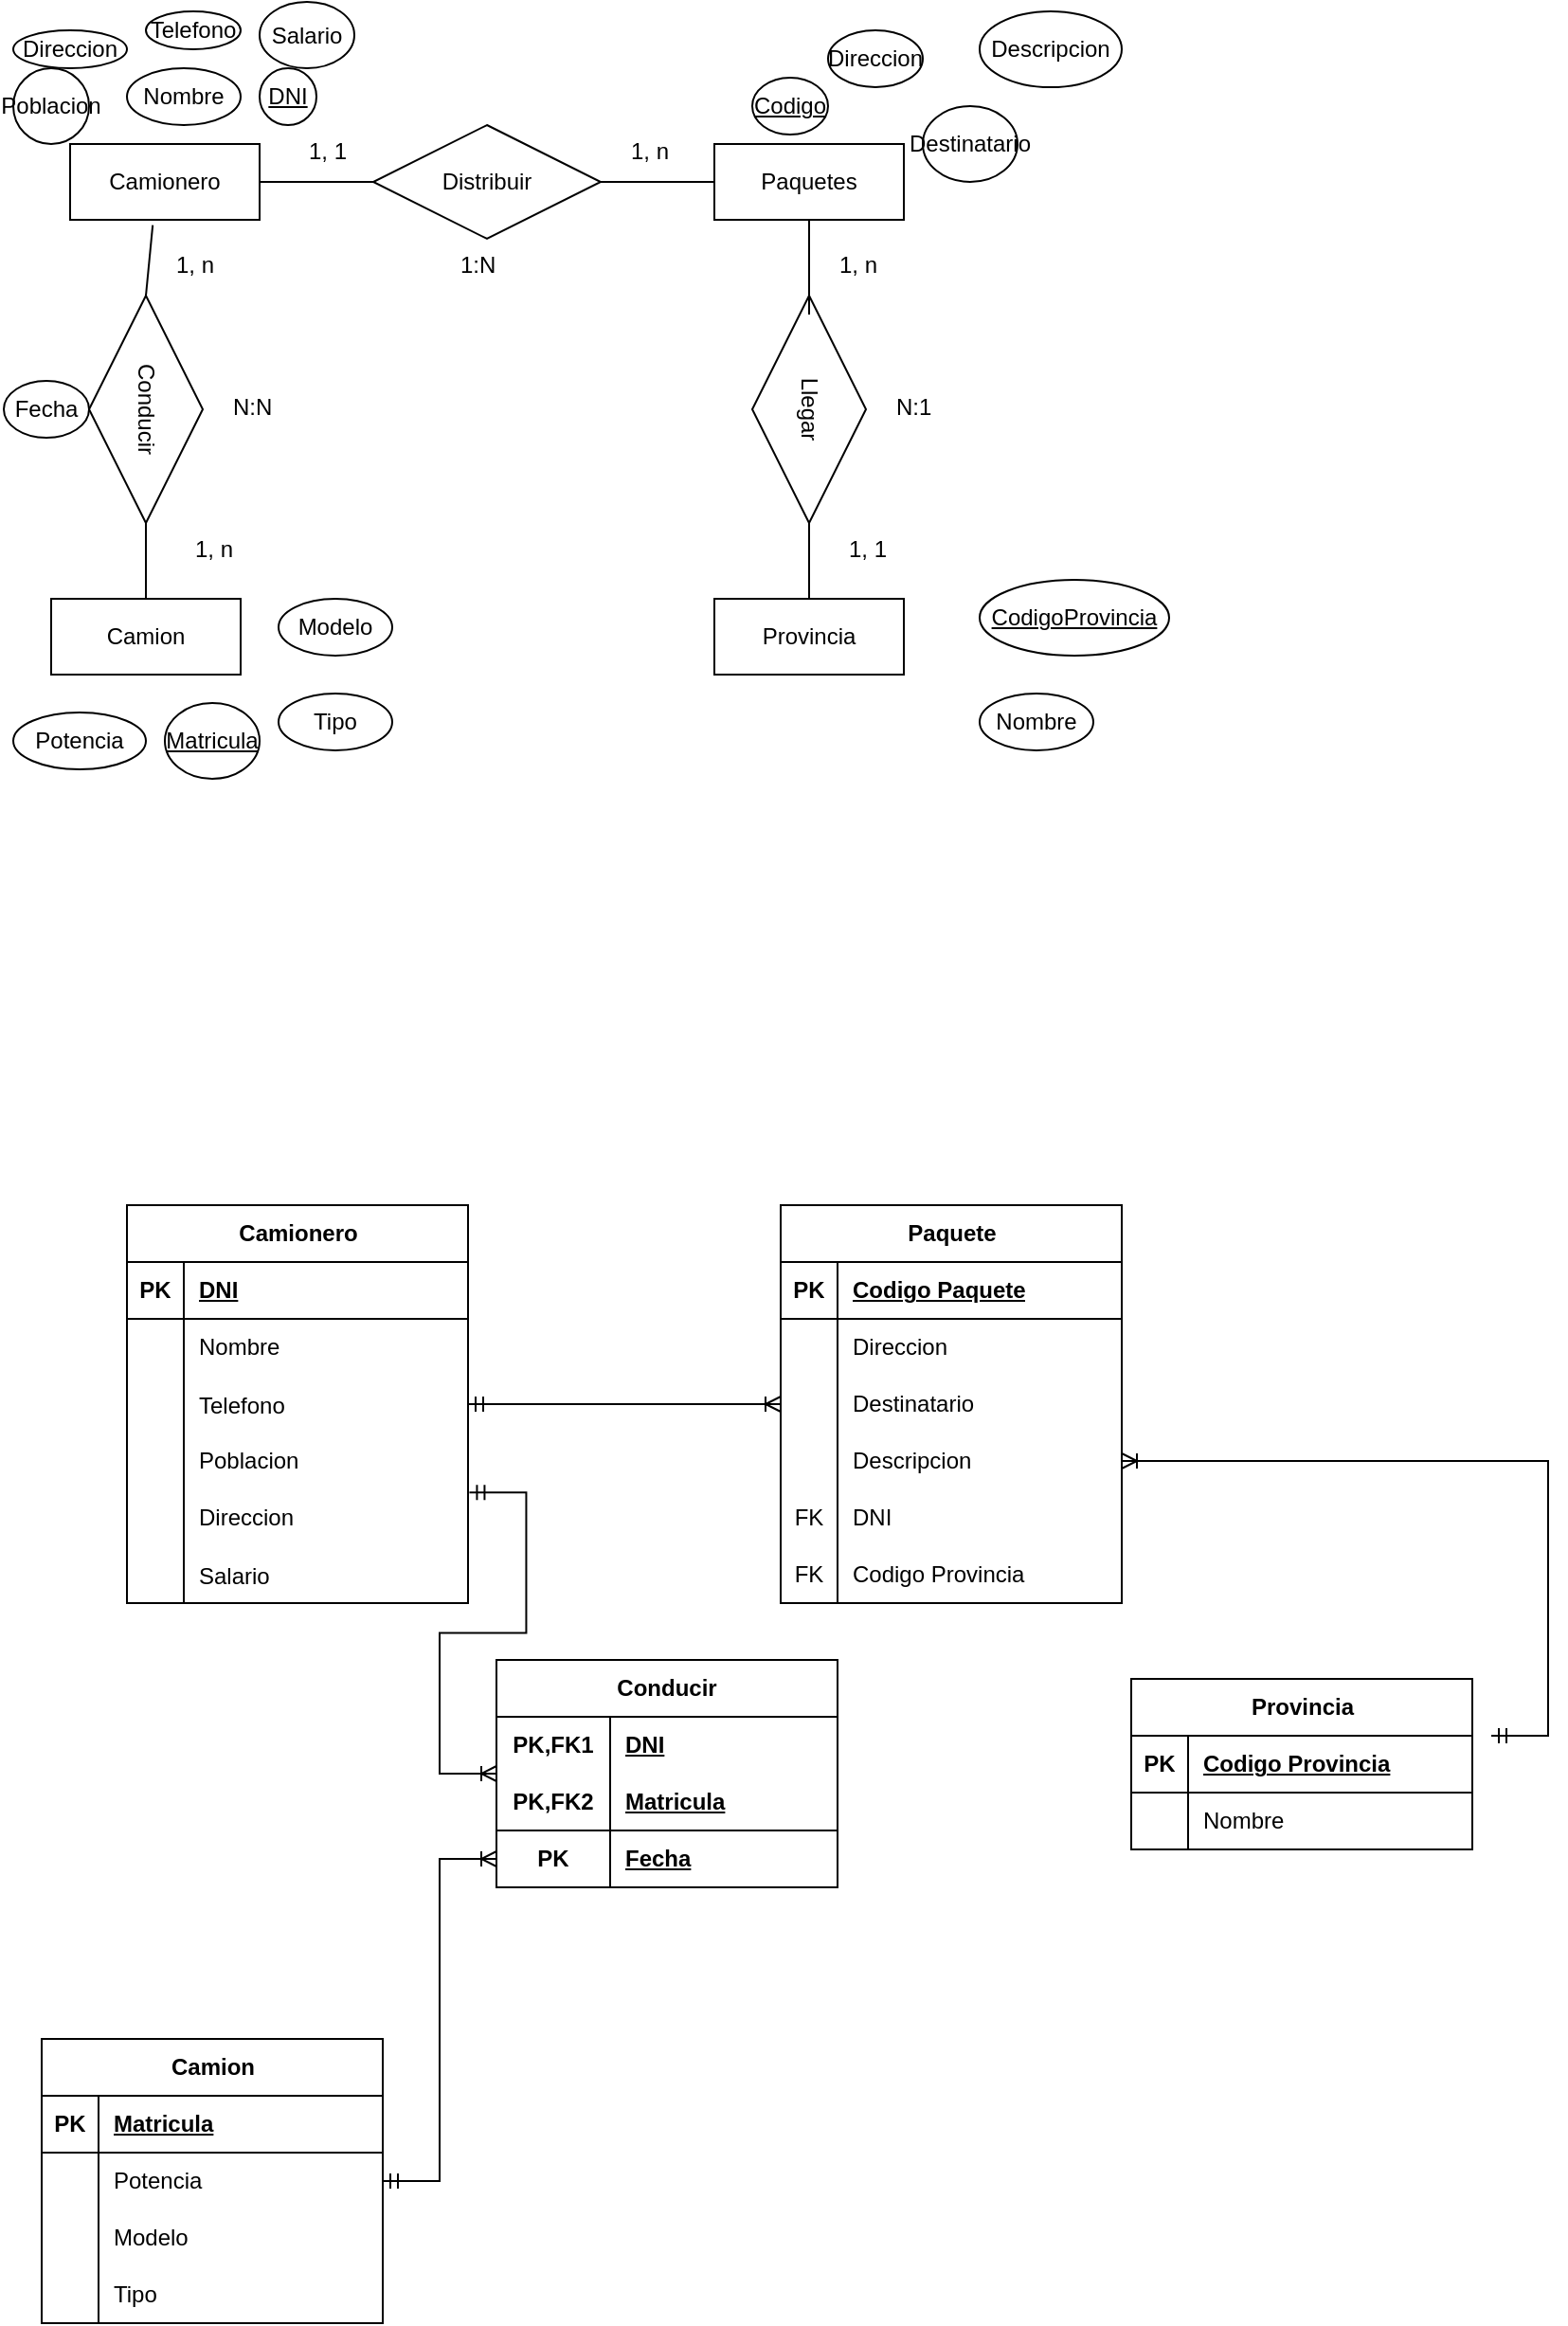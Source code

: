 <mxfile version="23.1.1" type="google">
  <diagram id="R2lEEEUBdFMjLlhIrx00" name="Page-1">
    <mxGraphModel grid="1" page="1" gridSize="10" guides="1" tooltips="1" connect="1" arrows="1" fold="1" pageScale="1" pageWidth="850" pageHeight="1100" math="0" shadow="0" extFonts="Permanent Marker^https://fonts.googleapis.com/css?family=Permanent+Marker">
      <root>
        <mxCell id="0" />
        <mxCell id="1" parent="0" />
        <mxCell id="IZcliog6JKLL8N3sN6mH-1" value="Camionero" style="whiteSpace=wrap;html=1;align=center;" vertex="1" parent="1">
          <mxGeometry x="40" y="80" width="100" height="40" as="geometry" />
        </mxCell>
        <mxCell id="IZcliog6JKLL8N3sN6mH-2" value="DNI" style="ellipse;whiteSpace=wrap;html=1;align=center;fontStyle=4;" vertex="1" parent="1">
          <mxGeometry x="140" y="40" width="30" height="30" as="geometry" />
        </mxCell>
        <mxCell id="IZcliog6JKLL8N3sN6mH-3" value="Nombre" style="ellipse;whiteSpace=wrap;html=1;align=center;" vertex="1" parent="1">
          <mxGeometry x="70" y="40" width="60" height="30" as="geometry" />
        </mxCell>
        <mxCell id="IZcliog6JKLL8N3sN6mH-5" value="Telefono" style="ellipse;whiteSpace=wrap;html=1;align=center;" vertex="1" parent="1">
          <mxGeometry x="80" y="10" width="50" height="20" as="geometry" />
        </mxCell>
        <mxCell id="IZcliog6JKLL8N3sN6mH-6" value="Direccion" style="ellipse;whiteSpace=wrap;html=1;align=center;" vertex="1" parent="1">
          <mxGeometry x="10" y="20" width="60" height="20" as="geometry" />
        </mxCell>
        <mxCell id="IZcliog6JKLL8N3sN6mH-7" value="Salario" style="ellipse;whiteSpace=wrap;html=1;align=center;" vertex="1" parent="1">
          <mxGeometry x="140" y="5" width="50" height="35" as="geometry" />
        </mxCell>
        <mxCell id="IZcliog6JKLL8N3sN6mH-8" value="Poblacion" style="ellipse;whiteSpace=wrap;html=1;align=center;" vertex="1" parent="1">
          <mxGeometry x="10" y="40" width="40" height="40" as="geometry" />
        </mxCell>
        <mxCell id="IZcliog6JKLL8N3sN6mH-9" value="Distribuir" style="shape=rhombus;perimeter=rhombusPerimeter;whiteSpace=wrap;html=1;align=center;" vertex="1" parent="1">
          <mxGeometry x="200" y="70" width="120" height="60" as="geometry" />
        </mxCell>
        <mxCell id="IZcliog6JKLL8N3sN6mH-10" value="Paquetes" style="whiteSpace=wrap;html=1;align=center;" vertex="1" parent="1">
          <mxGeometry x="380" y="80" width="100" height="40" as="geometry" />
        </mxCell>
        <mxCell id="IZcliog6JKLL8N3sN6mH-11" value="" style="endArrow=none;html=1;rounded=0;" edge="1" parent="1">
          <mxGeometry relative="1" as="geometry">
            <mxPoint x="140" y="100" as="sourcePoint" />
            <mxPoint x="200" y="100" as="targetPoint" />
          </mxGeometry>
        </mxCell>
        <mxCell id="IZcliog6JKLL8N3sN6mH-13" value="Descripcion" style="ellipse;whiteSpace=wrap;html=1;align=center;" vertex="1" parent="1">
          <mxGeometry x="520" y="10" width="75" height="40" as="geometry" />
        </mxCell>
        <mxCell id="IZcliog6JKLL8N3sN6mH-14" value="Codigo" style="ellipse;whiteSpace=wrap;html=1;align=center;fontStyle=4;" vertex="1" parent="1">
          <mxGeometry x="400" y="45" width="40" height="30" as="geometry" />
        </mxCell>
        <mxCell id="IZcliog6JKLL8N3sN6mH-15" value="Destinatario" style="ellipse;whiteSpace=wrap;html=1;align=center;" vertex="1" parent="1">
          <mxGeometry x="490" y="60" width="50" height="40" as="geometry" />
        </mxCell>
        <mxCell id="IZcliog6JKLL8N3sN6mH-16" value="Direccion" style="ellipse;whiteSpace=wrap;html=1;align=center;" vertex="1" parent="1">
          <mxGeometry x="440" y="20" width="50" height="30" as="geometry" />
        </mxCell>
        <mxCell id="IZcliog6JKLL8N3sN6mH-18" value="" style="endArrow=none;html=1;rounded=0;" edge="1" parent="1">
          <mxGeometry relative="1" as="geometry">
            <mxPoint x="320" y="100" as="sourcePoint" />
            <mxPoint x="380" y="100" as="targetPoint" />
          </mxGeometry>
        </mxCell>
        <mxCell id="IZcliog6JKLL8N3sN6mH-19" value="1, n" style="text;strokeColor=none;fillColor=none;spacingLeft=4;spacingRight=4;overflow=hidden;rotatable=0;points=[[0,0.5],[1,0.5]];portConstraint=eastwest;fontSize=12;whiteSpace=wrap;html=1;" vertex="1" parent="1">
          <mxGeometry x="330" y="70" width="40" height="30" as="geometry" />
        </mxCell>
        <mxCell id="IZcliog6JKLL8N3sN6mH-20" value="1, 1" style="text;strokeColor=none;fillColor=none;spacingLeft=4;spacingRight=4;overflow=hidden;rotatable=0;points=[[0,0.5],[1,0.5]];portConstraint=eastwest;fontSize=12;whiteSpace=wrap;html=1;" vertex="1" parent="1">
          <mxGeometry x="160" y="70" width="40" height="30" as="geometry" />
        </mxCell>
        <mxCell id="IZcliog6JKLL8N3sN6mH-21" value="1:N" style="text;strokeColor=none;fillColor=none;spacingLeft=4;spacingRight=4;overflow=hidden;rotatable=0;points=[[0,0.5],[1,0.5]];portConstraint=eastwest;fontSize=12;whiteSpace=wrap;html=1;" vertex="1" parent="1">
          <mxGeometry x="240" y="130" width="40" height="30" as="geometry" />
        </mxCell>
        <mxCell id="IZcliog6JKLL8N3sN6mH-22" value="Provincia" style="whiteSpace=wrap;html=1;align=center;" vertex="1" parent="1">
          <mxGeometry x="380" y="320" width="100" height="40" as="geometry" />
        </mxCell>
        <mxCell id="IZcliog6JKLL8N3sN6mH-24" value="Llegar" style="shape=rhombus;perimeter=rhombusPerimeter;whiteSpace=wrap;html=1;align=center;rotation=90;" vertex="1" parent="1">
          <mxGeometry x="370" y="190" width="120" height="60" as="geometry" />
        </mxCell>
        <mxCell id="IZcliog6JKLL8N3sN6mH-25" value="CodigoProvincia" style="ellipse;whiteSpace=wrap;html=1;align=center;fontStyle=4;" vertex="1" parent="1">
          <mxGeometry x="520" y="310" width="100" height="40" as="geometry" />
        </mxCell>
        <mxCell id="IZcliog6JKLL8N3sN6mH-26" value="Nombre" style="ellipse;whiteSpace=wrap;html=1;align=center;" vertex="1" parent="1">
          <mxGeometry x="520" y="370" width="60" height="30" as="geometry" />
        </mxCell>
        <mxCell id="IZcliog6JKLL8N3sN6mH-27" value="" style="endArrow=none;html=1;rounded=0;exitX=0.5;exitY=1;exitDx=0;exitDy=0;entryX=0.083;entryY=0.5;entryDx=0;entryDy=0;entryPerimeter=0;" edge="1" parent="1" source="IZcliog6JKLL8N3sN6mH-10" target="IZcliog6JKLL8N3sN6mH-24">
          <mxGeometry relative="1" as="geometry">
            <mxPoint x="330" y="150" as="sourcePoint" />
            <mxPoint x="490" y="150" as="targetPoint" />
          </mxGeometry>
        </mxCell>
        <mxCell id="IZcliog6JKLL8N3sN6mH-28" value="" style="endArrow=none;html=1;rounded=0;exitX=1;exitY=0.5;exitDx=0;exitDy=0;entryX=0.5;entryY=0;entryDx=0;entryDy=0;" edge="1" parent="1" source="IZcliog6JKLL8N3sN6mH-24" target="IZcliog6JKLL8N3sN6mH-22">
          <mxGeometry relative="1" as="geometry">
            <mxPoint x="330" y="290" as="sourcePoint" />
            <mxPoint x="490" y="290" as="targetPoint" />
          </mxGeometry>
        </mxCell>
        <mxCell id="IZcliog6JKLL8N3sN6mH-29" value="1, n" style="text;strokeColor=none;fillColor=none;spacingLeft=4;spacingRight=4;overflow=hidden;rotatable=0;points=[[0,0.5],[1,0.5]];portConstraint=eastwest;fontSize=12;whiteSpace=wrap;html=1;" vertex="1" parent="1">
          <mxGeometry x="440" y="130" width="40" height="30" as="geometry" />
        </mxCell>
        <mxCell id="IZcliog6JKLL8N3sN6mH-30" value="1, 1" style="text;strokeColor=none;fillColor=none;spacingLeft=4;spacingRight=4;overflow=hidden;rotatable=0;points=[[0,0.5],[1,0.5]];portConstraint=eastwest;fontSize=12;whiteSpace=wrap;html=1;" vertex="1" parent="1">
          <mxGeometry x="445" y="280" width="40" height="30" as="geometry" />
        </mxCell>
        <mxCell id="IZcliog6JKLL8N3sN6mH-31" value="N:1" style="text;strokeColor=none;fillColor=none;spacingLeft=4;spacingRight=4;overflow=hidden;rotatable=0;points=[[0,0.5],[1,0.5]];portConstraint=eastwest;fontSize=12;whiteSpace=wrap;html=1;" vertex="1" parent="1">
          <mxGeometry x="470" y="205" width="40" height="30" as="geometry" />
        </mxCell>
        <mxCell id="IZcliog6JKLL8N3sN6mH-32" value="Conducir" style="shape=rhombus;perimeter=rhombusPerimeter;whiteSpace=wrap;html=1;align=center;rotation=90;" vertex="1" parent="1">
          <mxGeometry x="20" y="190" width="120" height="60" as="geometry" />
        </mxCell>
        <mxCell id="IZcliog6JKLL8N3sN6mH-33" value="Camion" style="whiteSpace=wrap;html=1;align=center;" vertex="1" parent="1">
          <mxGeometry x="30" y="320" width="100" height="40" as="geometry" />
        </mxCell>
        <mxCell id="IZcliog6JKLL8N3sN6mH-34" value="" style="endArrow=none;html=1;rounded=0;entryX=0;entryY=0.5;entryDx=0;entryDy=0;exitX=0.436;exitY=1.07;exitDx=0;exitDy=0;exitPerimeter=0;" edge="1" parent="1" source="IZcliog6JKLL8N3sN6mH-1" target="IZcliog6JKLL8N3sN6mH-32">
          <mxGeometry relative="1" as="geometry">
            <mxPoint x="90" y="110" as="sourcePoint" />
            <mxPoint x="190" y="140" as="targetPoint" />
          </mxGeometry>
        </mxCell>
        <mxCell id="IZcliog6JKLL8N3sN6mH-35" value="1, n" style="text;strokeColor=none;fillColor=none;spacingLeft=4;spacingRight=4;overflow=hidden;rotatable=0;points=[[0,0.5],[1,0.5]];portConstraint=eastwest;fontSize=12;whiteSpace=wrap;html=1;" vertex="1" parent="1">
          <mxGeometry x="90" y="130" width="40" height="30" as="geometry" />
        </mxCell>
        <mxCell id="IZcliog6JKLL8N3sN6mH-36" value="" style="endArrow=none;html=1;rounded=0;entryX=0.5;entryY=0;entryDx=0;entryDy=0;" edge="1" parent="1" target="IZcliog6JKLL8N3sN6mH-33">
          <mxGeometry relative="1" as="geometry">
            <mxPoint x="80" y="280" as="sourcePoint" />
            <mxPoint x="240" y="280" as="targetPoint" />
          </mxGeometry>
        </mxCell>
        <mxCell id="IZcliog6JKLL8N3sN6mH-37" value="1, n" style="text;strokeColor=none;fillColor=none;spacingLeft=4;spacingRight=4;overflow=hidden;rotatable=0;points=[[0,0.5],[1,0.5]];portConstraint=eastwest;fontSize=12;whiteSpace=wrap;html=1;" vertex="1" parent="1">
          <mxGeometry x="100" y="280" width="40" height="30" as="geometry" />
        </mxCell>
        <mxCell id="IZcliog6JKLL8N3sN6mH-38" value="N:N" style="text;strokeColor=none;fillColor=none;spacingLeft=4;spacingRight=4;overflow=hidden;rotatable=0;points=[[0,0.5],[1,0.5]];portConstraint=eastwest;fontSize=12;whiteSpace=wrap;html=1;" vertex="1" parent="1">
          <mxGeometry x="120" y="205" width="40" height="30" as="geometry" />
        </mxCell>
        <mxCell id="IZcliog6JKLL8N3sN6mH-39" value="Modelo" style="ellipse;whiteSpace=wrap;html=1;align=center;" vertex="1" parent="1">
          <mxGeometry x="150" y="320" width="60" height="30" as="geometry" />
        </mxCell>
        <mxCell id="IZcliog6JKLL8N3sN6mH-40" value="Tipo" style="ellipse;whiteSpace=wrap;html=1;align=center;" vertex="1" parent="1">
          <mxGeometry x="150" y="370" width="60" height="30" as="geometry" />
        </mxCell>
        <mxCell id="IZcliog6JKLL8N3sN6mH-41" value="Potencia" style="ellipse;whiteSpace=wrap;html=1;align=center;" vertex="1" parent="1">
          <mxGeometry x="10" y="380" width="70" height="30" as="geometry" />
        </mxCell>
        <mxCell id="IZcliog6JKLL8N3sN6mH-42" value="Matricula" style="ellipse;whiteSpace=wrap;html=1;align=center;fontStyle=4;" vertex="1" parent="1">
          <mxGeometry x="90" y="375" width="50" height="40" as="geometry" />
        </mxCell>
        <mxCell id="IZcliog6JKLL8N3sN6mH-43" value="Camionero" style="shape=table;startSize=30;container=1;collapsible=1;childLayout=tableLayout;fixedRows=1;rowLines=0;fontStyle=1;align=center;resizeLast=1;html=1;" vertex="1" parent="1">
          <mxGeometry x="70" y="640" width="180" height="210" as="geometry" />
        </mxCell>
        <mxCell id="IZcliog6JKLL8N3sN6mH-44" value="" style="shape=tableRow;horizontal=0;startSize=0;swimlaneHead=0;swimlaneBody=0;fillColor=none;collapsible=0;dropTarget=0;points=[[0,0.5],[1,0.5]];portConstraint=eastwest;top=0;left=0;right=0;bottom=1;" vertex="1" parent="IZcliog6JKLL8N3sN6mH-43">
          <mxGeometry y="30" width="180" height="30" as="geometry" />
        </mxCell>
        <mxCell id="IZcliog6JKLL8N3sN6mH-45" value="PK" style="shape=partialRectangle;connectable=0;fillColor=none;top=0;left=0;bottom=0;right=0;fontStyle=1;overflow=hidden;whiteSpace=wrap;html=1;" vertex="1" parent="IZcliog6JKLL8N3sN6mH-44">
          <mxGeometry width="30" height="30" as="geometry">
            <mxRectangle width="30" height="30" as="alternateBounds" />
          </mxGeometry>
        </mxCell>
        <mxCell id="IZcliog6JKLL8N3sN6mH-46" value="DNI" style="shape=partialRectangle;connectable=0;fillColor=none;top=0;left=0;bottom=0;right=0;align=left;spacingLeft=6;fontStyle=5;overflow=hidden;whiteSpace=wrap;html=1;" vertex="1" parent="IZcliog6JKLL8N3sN6mH-44">
          <mxGeometry x="30" width="150" height="30" as="geometry">
            <mxRectangle width="150" height="30" as="alternateBounds" />
          </mxGeometry>
        </mxCell>
        <mxCell id="IZcliog6JKLL8N3sN6mH-47" value="" style="shape=tableRow;horizontal=0;startSize=0;swimlaneHead=0;swimlaneBody=0;fillColor=none;collapsible=0;dropTarget=0;points=[[0,0.5],[1,0.5]];portConstraint=eastwest;top=0;left=0;right=0;bottom=0;" vertex="1" parent="IZcliog6JKLL8N3sN6mH-43">
          <mxGeometry y="60" width="180" height="30" as="geometry" />
        </mxCell>
        <mxCell id="IZcliog6JKLL8N3sN6mH-48" value="" style="shape=partialRectangle;connectable=0;fillColor=none;top=0;left=0;bottom=0;right=0;editable=1;overflow=hidden;whiteSpace=wrap;html=1;" vertex="1" parent="IZcliog6JKLL8N3sN6mH-47">
          <mxGeometry width="30" height="30" as="geometry">
            <mxRectangle width="30" height="30" as="alternateBounds" />
          </mxGeometry>
        </mxCell>
        <mxCell id="IZcliog6JKLL8N3sN6mH-49" value="Nombre" style="shape=partialRectangle;connectable=0;fillColor=none;top=0;left=0;bottom=0;right=0;align=left;spacingLeft=6;overflow=hidden;whiteSpace=wrap;html=1;" vertex="1" parent="IZcliog6JKLL8N3sN6mH-47">
          <mxGeometry x="30" width="150" height="30" as="geometry">
            <mxRectangle width="150" height="30" as="alternateBounds" />
          </mxGeometry>
        </mxCell>
        <mxCell id="IZcliog6JKLL8N3sN6mH-56" value="" style="shape=tableRow;horizontal=0;startSize=0;swimlaneHead=0;swimlaneBody=0;fillColor=none;collapsible=0;dropTarget=0;points=[[0,0.5],[1,0.5]];portConstraint=eastwest;top=0;left=0;right=0;bottom=0;" vertex="1" parent="IZcliog6JKLL8N3sN6mH-43">
          <mxGeometry y="90" width="180" height="30" as="geometry" />
        </mxCell>
        <mxCell id="IZcliog6JKLL8N3sN6mH-57" value="" style="shape=partialRectangle;connectable=0;fillColor=none;top=0;left=0;bottom=0;right=0;editable=1;overflow=hidden;" vertex="1" parent="IZcliog6JKLL8N3sN6mH-56">
          <mxGeometry width="30" height="30" as="geometry">
            <mxRectangle width="30" height="30" as="alternateBounds" />
          </mxGeometry>
        </mxCell>
        <mxCell id="IZcliog6JKLL8N3sN6mH-58" value="Telefono" style="shape=partialRectangle;connectable=0;fillColor=none;top=0;left=0;bottom=0;right=0;align=left;spacingLeft=6;overflow=hidden;" vertex="1" parent="IZcliog6JKLL8N3sN6mH-56">
          <mxGeometry x="30" width="150" height="30" as="geometry">
            <mxRectangle width="150" height="30" as="alternateBounds" />
          </mxGeometry>
        </mxCell>
        <mxCell id="IZcliog6JKLL8N3sN6mH-50" value="" style="shape=tableRow;horizontal=0;startSize=0;swimlaneHead=0;swimlaneBody=0;fillColor=none;collapsible=0;dropTarget=0;points=[[0,0.5],[1,0.5]];portConstraint=eastwest;top=0;left=0;right=0;bottom=0;" vertex="1" parent="IZcliog6JKLL8N3sN6mH-43">
          <mxGeometry y="120" width="180" height="30" as="geometry" />
        </mxCell>
        <mxCell id="IZcliog6JKLL8N3sN6mH-51" value="" style="shape=partialRectangle;connectable=0;fillColor=none;top=0;left=0;bottom=0;right=0;editable=1;overflow=hidden;whiteSpace=wrap;html=1;" vertex="1" parent="IZcliog6JKLL8N3sN6mH-50">
          <mxGeometry width="30" height="30" as="geometry">
            <mxRectangle width="30" height="30" as="alternateBounds" />
          </mxGeometry>
        </mxCell>
        <mxCell id="IZcliog6JKLL8N3sN6mH-52" value="Poblacion" style="shape=partialRectangle;connectable=0;fillColor=none;top=0;left=0;bottom=0;right=0;align=left;spacingLeft=6;overflow=hidden;whiteSpace=wrap;html=1;" vertex="1" parent="IZcliog6JKLL8N3sN6mH-50">
          <mxGeometry x="30" width="150" height="30" as="geometry">
            <mxRectangle width="150" height="30" as="alternateBounds" />
          </mxGeometry>
        </mxCell>
        <mxCell id="IZcliog6JKLL8N3sN6mH-53" value="" style="shape=tableRow;horizontal=0;startSize=0;swimlaneHead=0;swimlaneBody=0;fillColor=none;collapsible=0;dropTarget=0;points=[[0,0.5],[1,0.5]];portConstraint=eastwest;top=0;left=0;right=0;bottom=0;" vertex="1" parent="IZcliog6JKLL8N3sN6mH-43">
          <mxGeometry y="150" width="180" height="30" as="geometry" />
        </mxCell>
        <mxCell id="IZcliog6JKLL8N3sN6mH-54" value="" style="shape=partialRectangle;connectable=0;fillColor=none;top=0;left=0;bottom=0;right=0;editable=1;overflow=hidden;whiteSpace=wrap;html=1;" vertex="1" parent="IZcliog6JKLL8N3sN6mH-53">
          <mxGeometry width="30" height="30" as="geometry">
            <mxRectangle width="30" height="30" as="alternateBounds" />
          </mxGeometry>
        </mxCell>
        <mxCell id="IZcliog6JKLL8N3sN6mH-55" value="Direccion" style="shape=partialRectangle;connectable=0;fillColor=none;top=0;left=0;bottom=0;right=0;align=left;spacingLeft=6;overflow=hidden;whiteSpace=wrap;html=1;" vertex="1" parent="IZcliog6JKLL8N3sN6mH-53">
          <mxGeometry x="30" width="150" height="30" as="geometry">
            <mxRectangle width="150" height="30" as="alternateBounds" />
          </mxGeometry>
        </mxCell>
        <mxCell id="IZcliog6JKLL8N3sN6mH-59" value="" style="shape=tableRow;horizontal=0;startSize=0;swimlaneHead=0;swimlaneBody=0;fillColor=none;collapsible=0;dropTarget=0;points=[[0,0.5],[1,0.5]];portConstraint=eastwest;top=0;left=0;right=0;bottom=0;" vertex="1" parent="IZcliog6JKLL8N3sN6mH-43">
          <mxGeometry y="180" width="180" height="30" as="geometry" />
        </mxCell>
        <mxCell id="IZcliog6JKLL8N3sN6mH-60" value="" style="shape=partialRectangle;connectable=0;fillColor=none;top=0;left=0;bottom=0;right=0;editable=1;overflow=hidden;" vertex="1" parent="IZcliog6JKLL8N3sN6mH-59">
          <mxGeometry width="30" height="30" as="geometry">
            <mxRectangle width="30" height="30" as="alternateBounds" />
          </mxGeometry>
        </mxCell>
        <mxCell id="IZcliog6JKLL8N3sN6mH-61" value="Salario" style="shape=partialRectangle;connectable=0;fillColor=none;top=0;left=0;bottom=0;right=0;align=left;spacingLeft=6;overflow=hidden;" vertex="1" parent="IZcliog6JKLL8N3sN6mH-59">
          <mxGeometry x="30" width="150" height="30" as="geometry">
            <mxRectangle width="150" height="30" as="alternateBounds" />
          </mxGeometry>
        </mxCell>
        <mxCell id="IZcliog6JKLL8N3sN6mH-62" value="Paquete" style="shape=table;startSize=30;container=1;collapsible=1;childLayout=tableLayout;fixedRows=1;rowLines=0;fontStyle=1;align=center;resizeLast=1;html=1;" vertex="1" parent="1">
          <mxGeometry x="415" y="640" width="180" height="210" as="geometry" />
        </mxCell>
        <mxCell id="IZcliog6JKLL8N3sN6mH-63" value="" style="shape=tableRow;horizontal=0;startSize=0;swimlaneHead=0;swimlaneBody=0;fillColor=none;collapsible=0;dropTarget=0;points=[[0,0.5],[1,0.5]];portConstraint=eastwest;top=0;left=0;right=0;bottom=1;" vertex="1" parent="IZcliog6JKLL8N3sN6mH-62">
          <mxGeometry y="30" width="180" height="30" as="geometry" />
        </mxCell>
        <mxCell id="IZcliog6JKLL8N3sN6mH-64" value="PK" style="shape=partialRectangle;connectable=0;fillColor=none;top=0;left=0;bottom=0;right=0;fontStyle=1;overflow=hidden;whiteSpace=wrap;html=1;" vertex="1" parent="IZcliog6JKLL8N3sN6mH-63">
          <mxGeometry width="30" height="30" as="geometry">
            <mxRectangle width="30" height="30" as="alternateBounds" />
          </mxGeometry>
        </mxCell>
        <mxCell id="IZcliog6JKLL8N3sN6mH-65" value="Codigo Paquete" style="shape=partialRectangle;connectable=0;fillColor=none;top=0;left=0;bottom=0;right=0;align=left;spacingLeft=6;fontStyle=5;overflow=hidden;whiteSpace=wrap;html=1;" vertex="1" parent="IZcliog6JKLL8N3sN6mH-63">
          <mxGeometry x="30" width="150" height="30" as="geometry">
            <mxRectangle width="150" height="30" as="alternateBounds" />
          </mxGeometry>
        </mxCell>
        <mxCell id="IZcliog6JKLL8N3sN6mH-66" value="" style="shape=tableRow;horizontal=0;startSize=0;swimlaneHead=0;swimlaneBody=0;fillColor=none;collapsible=0;dropTarget=0;points=[[0,0.5],[1,0.5]];portConstraint=eastwest;top=0;left=0;right=0;bottom=0;" vertex="1" parent="IZcliog6JKLL8N3sN6mH-62">
          <mxGeometry y="60" width="180" height="30" as="geometry" />
        </mxCell>
        <mxCell id="IZcliog6JKLL8N3sN6mH-67" value="" style="shape=partialRectangle;connectable=0;fillColor=none;top=0;left=0;bottom=0;right=0;editable=1;overflow=hidden;whiteSpace=wrap;html=1;" vertex="1" parent="IZcliog6JKLL8N3sN6mH-66">
          <mxGeometry width="30" height="30" as="geometry">
            <mxRectangle width="30" height="30" as="alternateBounds" />
          </mxGeometry>
        </mxCell>
        <mxCell id="IZcliog6JKLL8N3sN6mH-68" value="Direccion" style="shape=partialRectangle;connectable=0;fillColor=none;top=0;left=0;bottom=0;right=0;align=left;spacingLeft=6;overflow=hidden;whiteSpace=wrap;html=1;" vertex="1" parent="IZcliog6JKLL8N3sN6mH-66">
          <mxGeometry x="30" width="150" height="30" as="geometry">
            <mxRectangle width="150" height="30" as="alternateBounds" />
          </mxGeometry>
        </mxCell>
        <mxCell id="IZcliog6JKLL8N3sN6mH-69" value="" style="shape=tableRow;horizontal=0;startSize=0;swimlaneHead=0;swimlaneBody=0;fillColor=none;collapsible=0;dropTarget=0;points=[[0,0.5],[1,0.5]];portConstraint=eastwest;top=0;left=0;right=0;bottom=0;" vertex="1" parent="IZcliog6JKLL8N3sN6mH-62">
          <mxGeometry y="90" width="180" height="30" as="geometry" />
        </mxCell>
        <mxCell id="IZcliog6JKLL8N3sN6mH-70" value="" style="shape=partialRectangle;connectable=0;fillColor=none;top=0;left=0;bottom=0;right=0;editable=1;overflow=hidden;whiteSpace=wrap;html=1;" vertex="1" parent="IZcliog6JKLL8N3sN6mH-69">
          <mxGeometry width="30" height="30" as="geometry">
            <mxRectangle width="30" height="30" as="alternateBounds" />
          </mxGeometry>
        </mxCell>
        <mxCell id="IZcliog6JKLL8N3sN6mH-71" value="Destinatario" style="shape=partialRectangle;connectable=0;fillColor=none;top=0;left=0;bottom=0;right=0;align=left;spacingLeft=6;overflow=hidden;whiteSpace=wrap;html=1;" vertex="1" parent="IZcliog6JKLL8N3sN6mH-69">
          <mxGeometry x="30" width="150" height="30" as="geometry">
            <mxRectangle width="150" height="30" as="alternateBounds" />
          </mxGeometry>
        </mxCell>
        <mxCell id="IZcliog6JKLL8N3sN6mH-72" value="" style="shape=tableRow;horizontal=0;startSize=0;swimlaneHead=0;swimlaneBody=0;fillColor=none;collapsible=0;dropTarget=0;points=[[0,0.5],[1,0.5]];portConstraint=eastwest;top=0;left=0;right=0;bottom=0;" vertex="1" parent="IZcliog6JKLL8N3sN6mH-62">
          <mxGeometry y="120" width="180" height="30" as="geometry" />
        </mxCell>
        <mxCell id="IZcliog6JKLL8N3sN6mH-73" value="" style="shape=partialRectangle;connectable=0;fillColor=none;top=0;left=0;bottom=0;right=0;editable=1;overflow=hidden;whiteSpace=wrap;html=1;" vertex="1" parent="IZcliog6JKLL8N3sN6mH-72">
          <mxGeometry width="30" height="30" as="geometry">
            <mxRectangle width="30" height="30" as="alternateBounds" />
          </mxGeometry>
        </mxCell>
        <mxCell id="IZcliog6JKLL8N3sN6mH-74" value="Descripcion" style="shape=partialRectangle;connectable=0;fillColor=none;top=0;left=0;bottom=0;right=0;align=left;spacingLeft=6;overflow=hidden;whiteSpace=wrap;html=1;" vertex="1" parent="IZcliog6JKLL8N3sN6mH-72">
          <mxGeometry x="30" width="150" height="30" as="geometry">
            <mxRectangle width="150" height="30" as="alternateBounds" />
          </mxGeometry>
        </mxCell>
        <mxCell id="IZcliog6JKLL8N3sN6mH-75" value="" style="shape=tableRow;horizontal=0;startSize=0;swimlaneHead=0;swimlaneBody=0;fillColor=none;collapsible=0;dropTarget=0;points=[[0,0.5],[1,0.5]];portConstraint=eastwest;top=0;left=0;right=0;bottom=0;" vertex="1" parent="IZcliog6JKLL8N3sN6mH-62">
          <mxGeometry y="150" width="180" height="30" as="geometry" />
        </mxCell>
        <mxCell id="IZcliog6JKLL8N3sN6mH-76" value="FK" style="shape=partialRectangle;connectable=0;fillColor=none;top=0;left=0;bottom=0;right=0;fontStyle=0;overflow=hidden;whiteSpace=wrap;html=1;" vertex="1" parent="IZcliog6JKLL8N3sN6mH-75">
          <mxGeometry width="30" height="30" as="geometry">
            <mxRectangle width="30" height="30" as="alternateBounds" />
          </mxGeometry>
        </mxCell>
        <mxCell id="IZcliog6JKLL8N3sN6mH-77" value="DNI" style="shape=partialRectangle;connectable=0;fillColor=none;top=0;left=0;bottom=0;right=0;align=left;spacingLeft=6;fontStyle=0;overflow=hidden;whiteSpace=wrap;html=1;" vertex="1" parent="IZcliog6JKLL8N3sN6mH-75">
          <mxGeometry x="30" width="150" height="30" as="geometry">
            <mxRectangle width="150" height="30" as="alternateBounds" />
          </mxGeometry>
        </mxCell>
        <mxCell id="IZcliog6JKLL8N3sN6mH-121" value="" style="shape=tableRow;horizontal=0;startSize=0;swimlaneHead=0;swimlaneBody=0;fillColor=none;collapsible=0;dropTarget=0;points=[[0,0.5],[1,0.5]];portConstraint=eastwest;top=0;left=0;right=0;bottom=0;" vertex="1" parent="IZcliog6JKLL8N3sN6mH-62">
          <mxGeometry y="180" width="180" height="30" as="geometry" />
        </mxCell>
        <mxCell id="IZcliog6JKLL8N3sN6mH-122" value="FK" style="shape=partialRectangle;connectable=0;fillColor=none;top=0;left=0;bottom=0;right=0;fontStyle=0;overflow=hidden;whiteSpace=wrap;html=1;" vertex="1" parent="IZcliog6JKLL8N3sN6mH-121">
          <mxGeometry width="30" height="30" as="geometry">
            <mxRectangle width="30" height="30" as="alternateBounds" />
          </mxGeometry>
        </mxCell>
        <mxCell id="IZcliog6JKLL8N3sN6mH-123" value="Codigo Provincia" style="shape=partialRectangle;connectable=0;fillColor=none;top=0;left=0;bottom=0;right=0;align=left;spacingLeft=6;fontStyle=0;overflow=hidden;whiteSpace=wrap;html=1;" vertex="1" parent="IZcliog6JKLL8N3sN6mH-121">
          <mxGeometry x="30" width="150" height="30" as="geometry">
            <mxRectangle width="150" height="30" as="alternateBounds" />
          </mxGeometry>
        </mxCell>
        <mxCell id="IZcliog6JKLL8N3sN6mH-78" value="" style="edgeStyle=entityRelationEdgeStyle;fontSize=12;html=1;endArrow=ERoneToMany;startArrow=ERmandOne;rounded=0;" edge="1" parent="1" source="IZcliog6JKLL8N3sN6mH-43" target="IZcliog6JKLL8N3sN6mH-62">
          <mxGeometry width="100" height="100" relative="1" as="geometry">
            <mxPoint x="260" y="770" as="sourcePoint" />
            <mxPoint x="360" y="670" as="targetPoint" />
          </mxGeometry>
        </mxCell>
        <mxCell id="IZcliog6JKLL8N3sN6mH-79" value="Provincia" style="shape=table;startSize=30;container=1;collapsible=1;childLayout=tableLayout;fixedRows=1;rowLines=0;fontStyle=1;align=center;resizeLast=1;html=1;" vertex="1" parent="1">
          <mxGeometry x="600" y="890" width="180" height="90" as="geometry" />
        </mxCell>
        <mxCell id="IZcliog6JKLL8N3sN6mH-80" value="" style="shape=tableRow;horizontal=0;startSize=0;swimlaneHead=0;swimlaneBody=0;fillColor=none;collapsible=0;dropTarget=0;points=[[0,0.5],[1,0.5]];portConstraint=eastwest;top=0;left=0;right=0;bottom=1;" vertex="1" parent="IZcliog6JKLL8N3sN6mH-79">
          <mxGeometry y="30" width="180" height="30" as="geometry" />
        </mxCell>
        <mxCell id="IZcliog6JKLL8N3sN6mH-81" value="PK" style="shape=partialRectangle;connectable=0;fillColor=none;top=0;left=0;bottom=0;right=0;fontStyle=1;overflow=hidden;whiteSpace=wrap;html=1;" vertex="1" parent="IZcliog6JKLL8N3sN6mH-80">
          <mxGeometry width="30" height="30" as="geometry">
            <mxRectangle width="30" height="30" as="alternateBounds" />
          </mxGeometry>
        </mxCell>
        <mxCell id="IZcliog6JKLL8N3sN6mH-82" value="Codigo Provincia" style="shape=partialRectangle;connectable=0;fillColor=none;top=0;left=0;bottom=0;right=0;align=left;spacingLeft=6;fontStyle=5;overflow=hidden;whiteSpace=wrap;html=1;" vertex="1" parent="IZcliog6JKLL8N3sN6mH-80">
          <mxGeometry x="30" width="150" height="30" as="geometry">
            <mxRectangle width="150" height="30" as="alternateBounds" />
          </mxGeometry>
        </mxCell>
        <mxCell id="IZcliog6JKLL8N3sN6mH-83" value="" style="shape=tableRow;horizontal=0;startSize=0;swimlaneHead=0;swimlaneBody=0;fillColor=none;collapsible=0;dropTarget=0;points=[[0,0.5],[1,0.5]];portConstraint=eastwest;top=0;left=0;right=0;bottom=0;" vertex="1" parent="IZcliog6JKLL8N3sN6mH-79">
          <mxGeometry y="60" width="180" height="30" as="geometry" />
        </mxCell>
        <mxCell id="IZcliog6JKLL8N3sN6mH-84" value="" style="shape=partialRectangle;connectable=0;fillColor=none;top=0;left=0;bottom=0;right=0;editable=1;overflow=hidden;whiteSpace=wrap;html=1;" vertex="1" parent="IZcliog6JKLL8N3sN6mH-83">
          <mxGeometry width="30" height="30" as="geometry">
            <mxRectangle width="30" height="30" as="alternateBounds" />
          </mxGeometry>
        </mxCell>
        <mxCell id="IZcliog6JKLL8N3sN6mH-85" value="Nombre" style="shape=partialRectangle;connectable=0;fillColor=none;top=0;left=0;bottom=0;right=0;align=left;spacingLeft=6;overflow=hidden;whiteSpace=wrap;html=1;" vertex="1" parent="IZcliog6JKLL8N3sN6mH-83">
          <mxGeometry x="30" width="150" height="30" as="geometry">
            <mxRectangle width="150" height="30" as="alternateBounds" />
          </mxGeometry>
        </mxCell>
        <mxCell id="IZcliog6JKLL8N3sN6mH-92" value="" style="edgeStyle=entityRelationEdgeStyle;fontSize=12;html=1;endArrow=ERoneToMany;startArrow=ERmandOne;rounded=0;entryX=1;entryY=0.5;entryDx=0;entryDy=0;" edge="1" parent="1" target="IZcliog6JKLL8N3sN6mH-72">
          <mxGeometry width="100" height="100" relative="1" as="geometry">
            <mxPoint x="790" y="920" as="sourcePoint" />
            <mxPoint x="795" y="760" as="targetPoint" />
            <Array as="points">
              <mxPoint x="620" y="860" />
            </Array>
          </mxGeometry>
        </mxCell>
        <mxCell id="IZcliog6JKLL8N3sN6mH-93" value="Conducir" style="shape=table;startSize=30;container=1;collapsible=1;childLayout=tableLayout;fixedRows=1;rowLines=0;fontStyle=1;align=center;resizeLast=1;html=1;whiteSpace=wrap;" vertex="1" parent="1">
          <mxGeometry x="265" y="880" width="180" height="120" as="geometry" />
        </mxCell>
        <mxCell id="IZcliog6JKLL8N3sN6mH-94" value="" style="shape=tableRow;horizontal=0;startSize=0;swimlaneHead=0;swimlaneBody=0;fillColor=none;collapsible=0;dropTarget=0;points=[[0,0.5],[1,0.5]];portConstraint=eastwest;top=0;left=0;right=0;bottom=0;html=1;" vertex="1" parent="IZcliog6JKLL8N3sN6mH-93">
          <mxGeometry y="30" width="180" height="30" as="geometry" />
        </mxCell>
        <mxCell id="IZcliog6JKLL8N3sN6mH-95" value="PK,FK1" style="shape=partialRectangle;connectable=0;fillColor=none;top=0;left=0;bottom=0;right=0;fontStyle=1;overflow=hidden;html=1;whiteSpace=wrap;" vertex="1" parent="IZcliog6JKLL8N3sN6mH-94">
          <mxGeometry width="60" height="30" as="geometry">
            <mxRectangle width="60" height="30" as="alternateBounds" />
          </mxGeometry>
        </mxCell>
        <mxCell id="IZcliog6JKLL8N3sN6mH-96" value="DNI" style="shape=partialRectangle;connectable=0;fillColor=none;top=0;left=0;bottom=0;right=0;align=left;spacingLeft=6;fontStyle=5;overflow=hidden;html=1;whiteSpace=wrap;" vertex="1" parent="IZcliog6JKLL8N3sN6mH-94">
          <mxGeometry x="60" width="120" height="30" as="geometry">
            <mxRectangle width="120" height="30" as="alternateBounds" />
          </mxGeometry>
        </mxCell>
        <mxCell id="IZcliog6JKLL8N3sN6mH-97" value="" style="shape=tableRow;horizontal=0;startSize=0;swimlaneHead=0;swimlaneBody=0;fillColor=none;collapsible=0;dropTarget=0;points=[[0,0.5],[1,0.5]];portConstraint=eastwest;top=0;left=0;right=0;bottom=1;html=1;" vertex="1" parent="IZcliog6JKLL8N3sN6mH-93">
          <mxGeometry y="60" width="180" height="30" as="geometry" />
        </mxCell>
        <mxCell id="IZcliog6JKLL8N3sN6mH-98" value="PK,FK2" style="shape=partialRectangle;connectable=0;fillColor=none;top=0;left=0;bottom=0;right=0;fontStyle=1;overflow=hidden;html=1;whiteSpace=wrap;" vertex="1" parent="IZcliog6JKLL8N3sN6mH-97">
          <mxGeometry width="60" height="30" as="geometry">
            <mxRectangle width="60" height="30" as="alternateBounds" />
          </mxGeometry>
        </mxCell>
        <mxCell id="IZcliog6JKLL8N3sN6mH-99" value="Matricula" style="shape=partialRectangle;connectable=0;fillColor=none;top=0;left=0;bottom=0;right=0;align=left;spacingLeft=6;fontStyle=5;overflow=hidden;html=1;whiteSpace=wrap;" vertex="1" parent="IZcliog6JKLL8N3sN6mH-97">
          <mxGeometry x="60" width="120" height="30" as="geometry">
            <mxRectangle width="120" height="30" as="alternateBounds" />
          </mxGeometry>
        </mxCell>
        <mxCell id="TEhEcQ43_bqr10pzoZRy-2" value="" style="shape=tableRow;horizontal=0;startSize=0;swimlaneHead=0;swimlaneBody=0;fillColor=none;collapsible=0;dropTarget=0;points=[[0,0.5],[1,0.5]];portConstraint=eastwest;top=0;left=0;right=0;bottom=1;" vertex="1" parent="IZcliog6JKLL8N3sN6mH-93">
          <mxGeometry y="90" width="180" height="30" as="geometry" />
        </mxCell>
        <mxCell id="TEhEcQ43_bqr10pzoZRy-3" value="PK" style="shape=partialRectangle;connectable=0;fillColor=none;top=0;left=0;bottom=0;right=0;fontStyle=1;overflow=hidden;whiteSpace=wrap;html=1;" vertex="1" parent="TEhEcQ43_bqr10pzoZRy-2">
          <mxGeometry width="60" height="30" as="geometry">
            <mxRectangle width="60" height="30" as="alternateBounds" />
          </mxGeometry>
        </mxCell>
        <mxCell id="TEhEcQ43_bqr10pzoZRy-4" value="Fecha" style="shape=partialRectangle;connectable=0;fillColor=none;top=0;left=0;bottom=0;right=0;align=left;spacingLeft=6;fontStyle=5;overflow=hidden;whiteSpace=wrap;html=1;" vertex="1" parent="TEhEcQ43_bqr10pzoZRy-2">
          <mxGeometry x="60" width="120" height="30" as="geometry">
            <mxRectangle width="120" height="30" as="alternateBounds" />
          </mxGeometry>
        </mxCell>
        <mxCell id="IZcliog6JKLL8N3sN6mH-106" value="Camion" style="shape=table;startSize=30;container=1;collapsible=1;childLayout=tableLayout;fixedRows=1;rowLines=0;fontStyle=1;align=center;resizeLast=1;html=1;" vertex="1" parent="1">
          <mxGeometry x="25" y="1080" width="180" height="150" as="geometry" />
        </mxCell>
        <mxCell id="IZcliog6JKLL8N3sN6mH-107" value="" style="shape=tableRow;horizontal=0;startSize=0;swimlaneHead=0;swimlaneBody=0;fillColor=none;collapsible=0;dropTarget=0;points=[[0,0.5],[1,0.5]];portConstraint=eastwest;top=0;left=0;right=0;bottom=1;" vertex="1" parent="IZcliog6JKLL8N3sN6mH-106">
          <mxGeometry y="30" width="180" height="30" as="geometry" />
        </mxCell>
        <mxCell id="IZcliog6JKLL8N3sN6mH-108" value="PK" style="shape=partialRectangle;connectable=0;fillColor=none;top=0;left=0;bottom=0;right=0;fontStyle=1;overflow=hidden;whiteSpace=wrap;html=1;" vertex="1" parent="IZcliog6JKLL8N3sN6mH-107">
          <mxGeometry width="30" height="30" as="geometry">
            <mxRectangle width="30" height="30" as="alternateBounds" />
          </mxGeometry>
        </mxCell>
        <mxCell id="IZcliog6JKLL8N3sN6mH-109" value="Matricula" style="shape=partialRectangle;connectable=0;fillColor=none;top=0;left=0;bottom=0;right=0;align=left;spacingLeft=6;fontStyle=5;overflow=hidden;whiteSpace=wrap;html=1;" vertex="1" parent="IZcliog6JKLL8N3sN6mH-107">
          <mxGeometry x="30" width="150" height="30" as="geometry">
            <mxRectangle width="150" height="30" as="alternateBounds" />
          </mxGeometry>
        </mxCell>
        <mxCell id="IZcliog6JKLL8N3sN6mH-110" value="" style="shape=tableRow;horizontal=0;startSize=0;swimlaneHead=0;swimlaneBody=0;fillColor=none;collapsible=0;dropTarget=0;points=[[0,0.5],[1,0.5]];portConstraint=eastwest;top=0;left=0;right=0;bottom=0;" vertex="1" parent="IZcliog6JKLL8N3sN6mH-106">
          <mxGeometry y="60" width="180" height="30" as="geometry" />
        </mxCell>
        <mxCell id="IZcliog6JKLL8N3sN6mH-111" value="" style="shape=partialRectangle;connectable=0;fillColor=none;top=0;left=0;bottom=0;right=0;editable=1;overflow=hidden;whiteSpace=wrap;html=1;" vertex="1" parent="IZcliog6JKLL8N3sN6mH-110">
          <mxGeometry width="30" height="30" as="geometry">
            <mxRectangle width="30" height="30" as="alternateBounds" />
          </mxGeometry>
        </mxCell>
        <mxCell id="IZcliog6JKLL8N3sN6mH-112" value="Potencia" style="shape=partialRectangle;connectable=0;fillColor=none;top=0;left=0;bottom=0;right=0;align=left;spacingLeft=6;overflow=hidden;whiteSpace=wrap;html=1;" vertex="1" parent="IZcliog6JKLL8N3sN6mH-110">
          <mxGeometry x="30" width="150" height="30" as="geometry">
            <mxRectangle width="150" height="30" as="alternateBounds" />
          </mxGeometry>
        </mxCell>
        <mxCell id="IZcliog6JKLL8N3sN6mH-113" value="" style="shape=tableRow;horizontal=0;startSize=0;swimlaneHead=0;swimlaneBody=0;fillColor=none;collapsible=0;dropTarget=0;points=[[0,0.5],[1,0.5]];portConstraint=eastwest;top=0;left=0;right=0;bottom=0;" vertex="1" parent="IZcliog6JKLL8N3sN6mH-106">
          <mxGeometry y="90" width="180" height="30" as="geometry" />
        </mxCell>
        <mxCell id="IZcliog6JKLL8N3sN6mH-114" value="" style="shape=partialRectangle;connectable=0;fillColor=none;top=0;left=0;bottom=0;right=0;editable=1;overflow=hidden;whiteSpace=wrap;html=1;" vertex="1" parent="IZcliog6JKLL8N3sN6mH-113">
          <mxGeometry width="30" height="30" as="geometry">
            <mxRectangle width="30" height="30" as="alternateBounds" />
          </mxGeometry>
        </mxCell>
        <mxCell id="IZcliog6JKLL8N3sN6mH-115" value="Modelo" style="shape=partialRectangle;connectable=0;fillColor=none;top=0;left=0;bottom=0;right=0;align=left;spacingLeft=6;overflow=hidden;whiteSpace=wrap;html=1;" vertex="1" parent="IZcliog6JKLL8N3sN6mH-113">
          <mxGeometry x="30" width="150" height="30" as="geometry">
            <mxRectangle width="150" height="30" as="alternateBounds" />
          </mxGeometry>
        </mxCell>
        <mxCell id="IZcliog6JKLL8N3sN6mH-116" value="" style="shape=tableRow;horizontal=0;startSize=0;swimlaneHead=0;swimlaneBody=0;fillColor=none;collapsible=0;dropTarget=0;points=[[0,0.5],[1,0.5]];portConstraint=eastwest;top=0;left=0;right=0;bottom=0;" vertex="1" parent="IZcliog6JKLL8N3sN6mH-106">
          <mxGeometry y="120" width="180" height="30" as="geometry" />
        </mxCell>
        <mxCell id="IZcliog6JKLL8N3sN6mH-117" value="" style="shape=partialRectangle;connectable=0;fillColor=none;top=0;left=0;bottom=0;right=0;editable=1;overflow=hidden;whiteSpace=wrap;html=1;" vertex="1" parent="IZcliog6JKLL8N3sN6mH-116">
          <mxGeometry width="30" height="30" as="geometry">
            <mxRectangle width="30" height="30" as="alternateBounds" />
          </mxGeometry>
        </mxCell>
        <mxCell id="IZcliog6JKLL8N3sN6mH-118" value="Tipo" style="shape=partialRectangle;connectable=0;fillColor=none;top=0;left=0;bottom=0;right=0;align=left;spacingLeft=6;overflow=hidden;whiteSpace=wrap;html=1;" vertex="1" parent="IZcliog6JKLL8N3sN6mH-116">
          <mxGeometry x="30" width="150" height="30" as="geometry">
            <mxRectangle width="150" height="30" as="alternateBounds" />
          </mxGeometry>
        </mxCell>
        <mxCell id="IZcliog6JKLL8N3sN6mH-119" value="" style="edgeStyle=entityRelationEdgeStyle;fontSize=12;html=1;endArrow=ERoneToMany;startArrow=ERmandOne;rounded=0;exitX=1.004;exitY=0.053;exitDx=0;exitDy=0;exitPerimeter=0;" edge="1" parent="1" source="IZcliog6JKLL8N3sN6mH-53" target="IZcliog6JKLL8N3sN6mH-93">
          <mxGeometry width="100" height="100" relative="1" as="geometry">
            <mxPoint x="130" y="880" as="sourcePoint" />
            <mxPoint x="435" y="750" as="targetPoint" />
          </mxGeometry>
        </mxCell>
        <mxCell id="IZcliog6JKLL8N3sN6mH-120" value="" style="edgeStyle=entityRelationEdgeStyle;fontSize=12;html=1;endArrow=ERoneToMany;startArrow=ERmandOne;rounded=0;entryX=0;entryY=0.5;entryDx=0;entryDy=0;" edge="1" parent="1" source="IZcliog6JKLL8N3sN6mH-106">
          <mxGeometry width="100" height="100" relative="1" as="geometry">
            <mxPoint x="280" y="775" as="sourcePoint" />
            <mxPoint x="265" y="985" as="targetPoint" />
          </mxGeometry>
        </mxCell>
        <mxCell id="TEhEcQ43_bqr10pzoZRy-1" value="Fecha" style="ellipse;whiteSpace=wrap;html=1;align=center;" vertex="1" parent="1">
          <mxGeometry x="5" y="205" width="45" height="30" as="geometry" />
        </mxCell>
      </root>
    </mxGraphModel>
  </diagram>
</mxfile>
